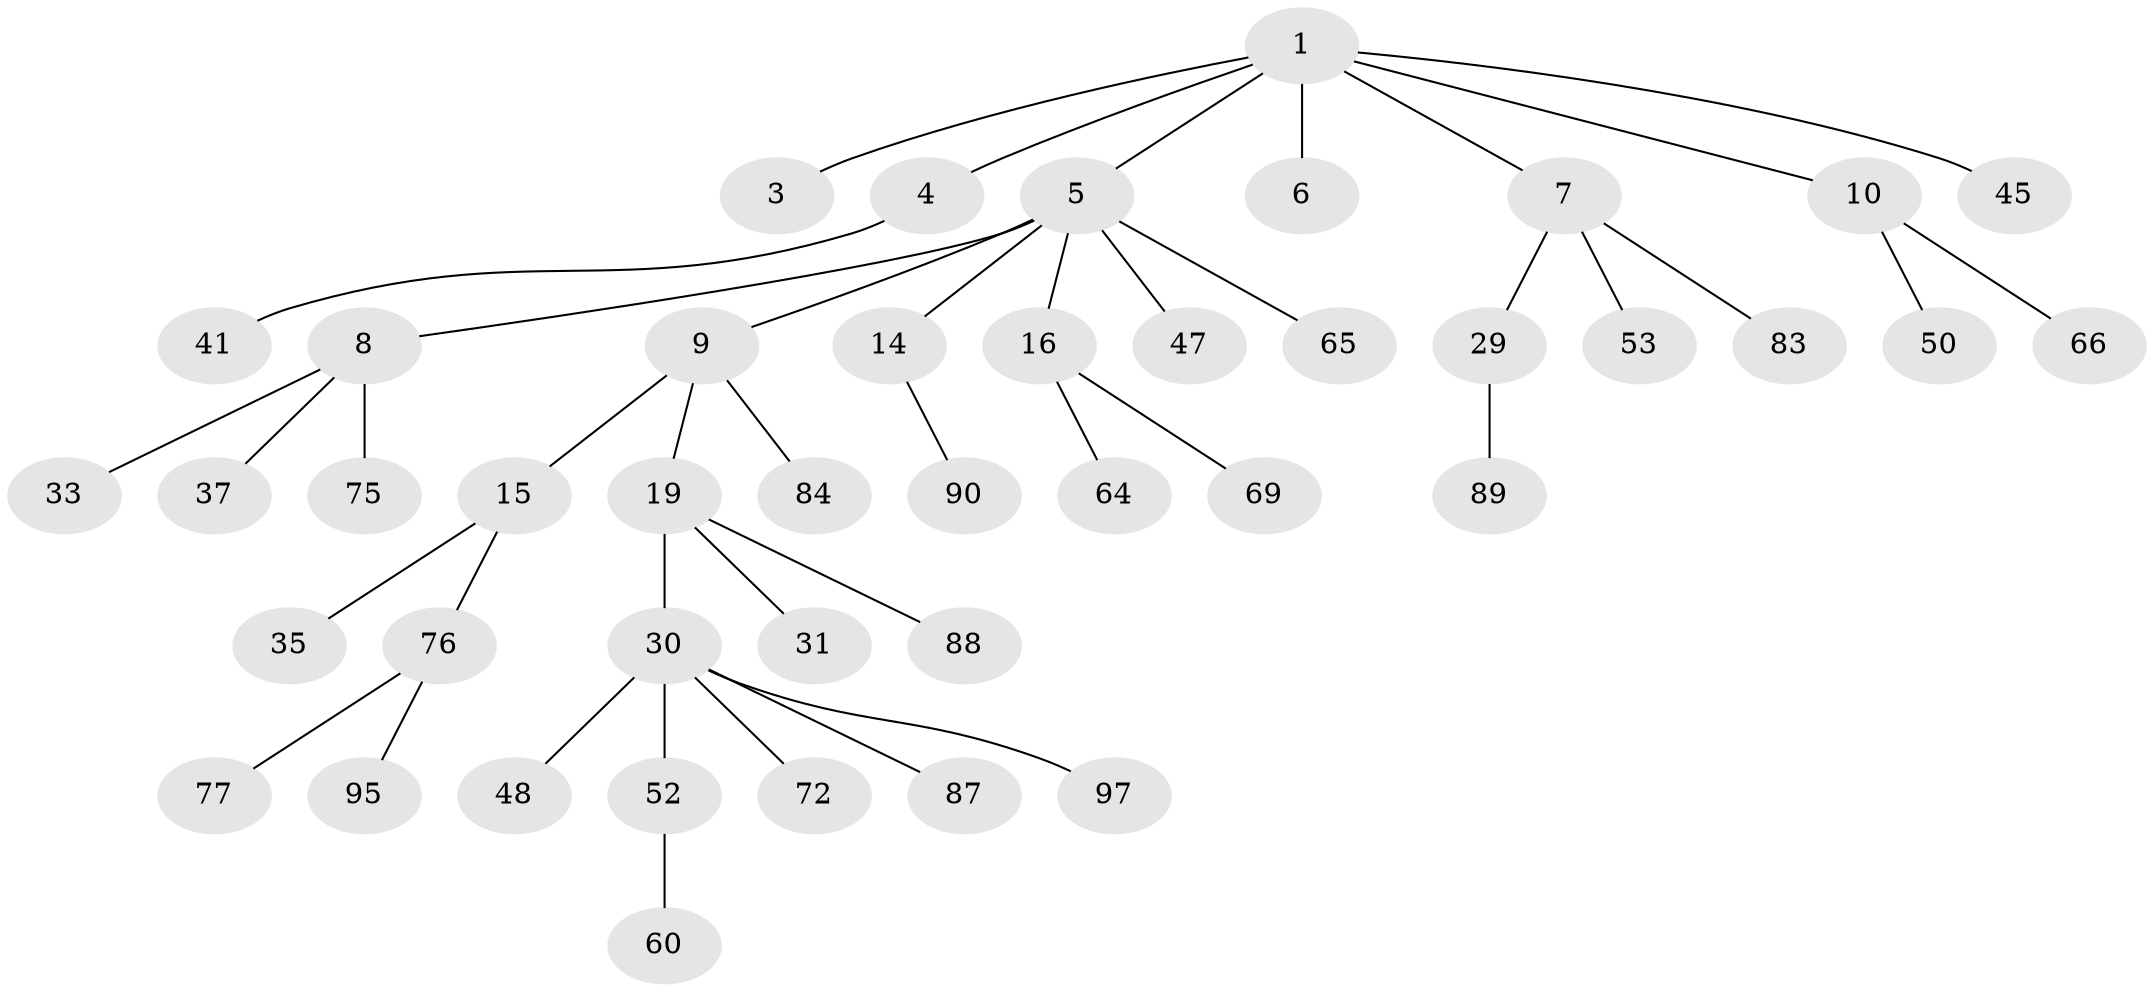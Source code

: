 // original degree distribution, {6: 0.027777777777777776, 4: 0.07407407407407407, 3: 0.12037037037037036, 2: 0.25, 7: 0.009259259259259259, 1: 0.5, 5: 0.018518518518518517}
// Generated by graph-tools (version 1.1) at 2025/19/03/04/25 18:19:16]
// undirected, 43 vertices, 42 edges
graph export_dot {
graph [start="1"]
  node [color=gray90,style=filled];
  1 [super="+2+55"];
  3 [super="+40+22"];
  4;
  5;
  6;
  7 [super="+44+25+12"];
  8 [super="+26+13+17"];
  9 [super="+11+46"];
  10 [super="+28+107+49+74"];
  14;
  15 [super="+106+18"];
  16 [super="+39+27"];
  19 [super="+78+96+23+58+61"];
  29 [super="+56"];
  30 [super="+38+32"];
  31 [super="+85"];
  33;
  35;
  37;
  41 [super="+51"];
  45;
  47;
  48;
  50 [super="+63"];
  52;
  53 [super="+59"];
  60;
  64;
  65 [super="+102"];
  66;
  69;
  72;
  75;
  76;
  77;
  83;
  84;
  87;
  88;
  89;
  90;
  95 [super="+104"];
  97 [super="+99"];
  1 -- 3;
  1 -- 4;
  1 -- 5;
  1 -- 6;
  1 -- 10;
  1 -- 45;
  1 -- 7;
  4 -- 41;
  5 -- 8;
  5 -- 9;
  5 -- 14;
  5 -- 16;
  5 -- 47;
  5 -- 65;
  7 -- 83;
  7 -- 29;
  7 -- 53;
  8 -- 33;
  8 -- 75;
  8 -- 37;
  9 -- 19;
  9 -- 84;
  9 -- 15;
  10 -- 66;
  10 -- 50;
  14 -- 90;
  15 -- 35;
  15 -- 76;
  16 -- 64;
  16 -- 69;
  19 -- 30;
  19 -- 31;
  19 -- 88;
  29 -- 89;
  30 -- 48;
  30 -- 97;
  30 -- 72;
  30 -- 52;
  30 -- 87;
  52 -- 60;
  76 -- 77;
  76 -- 95;
}
